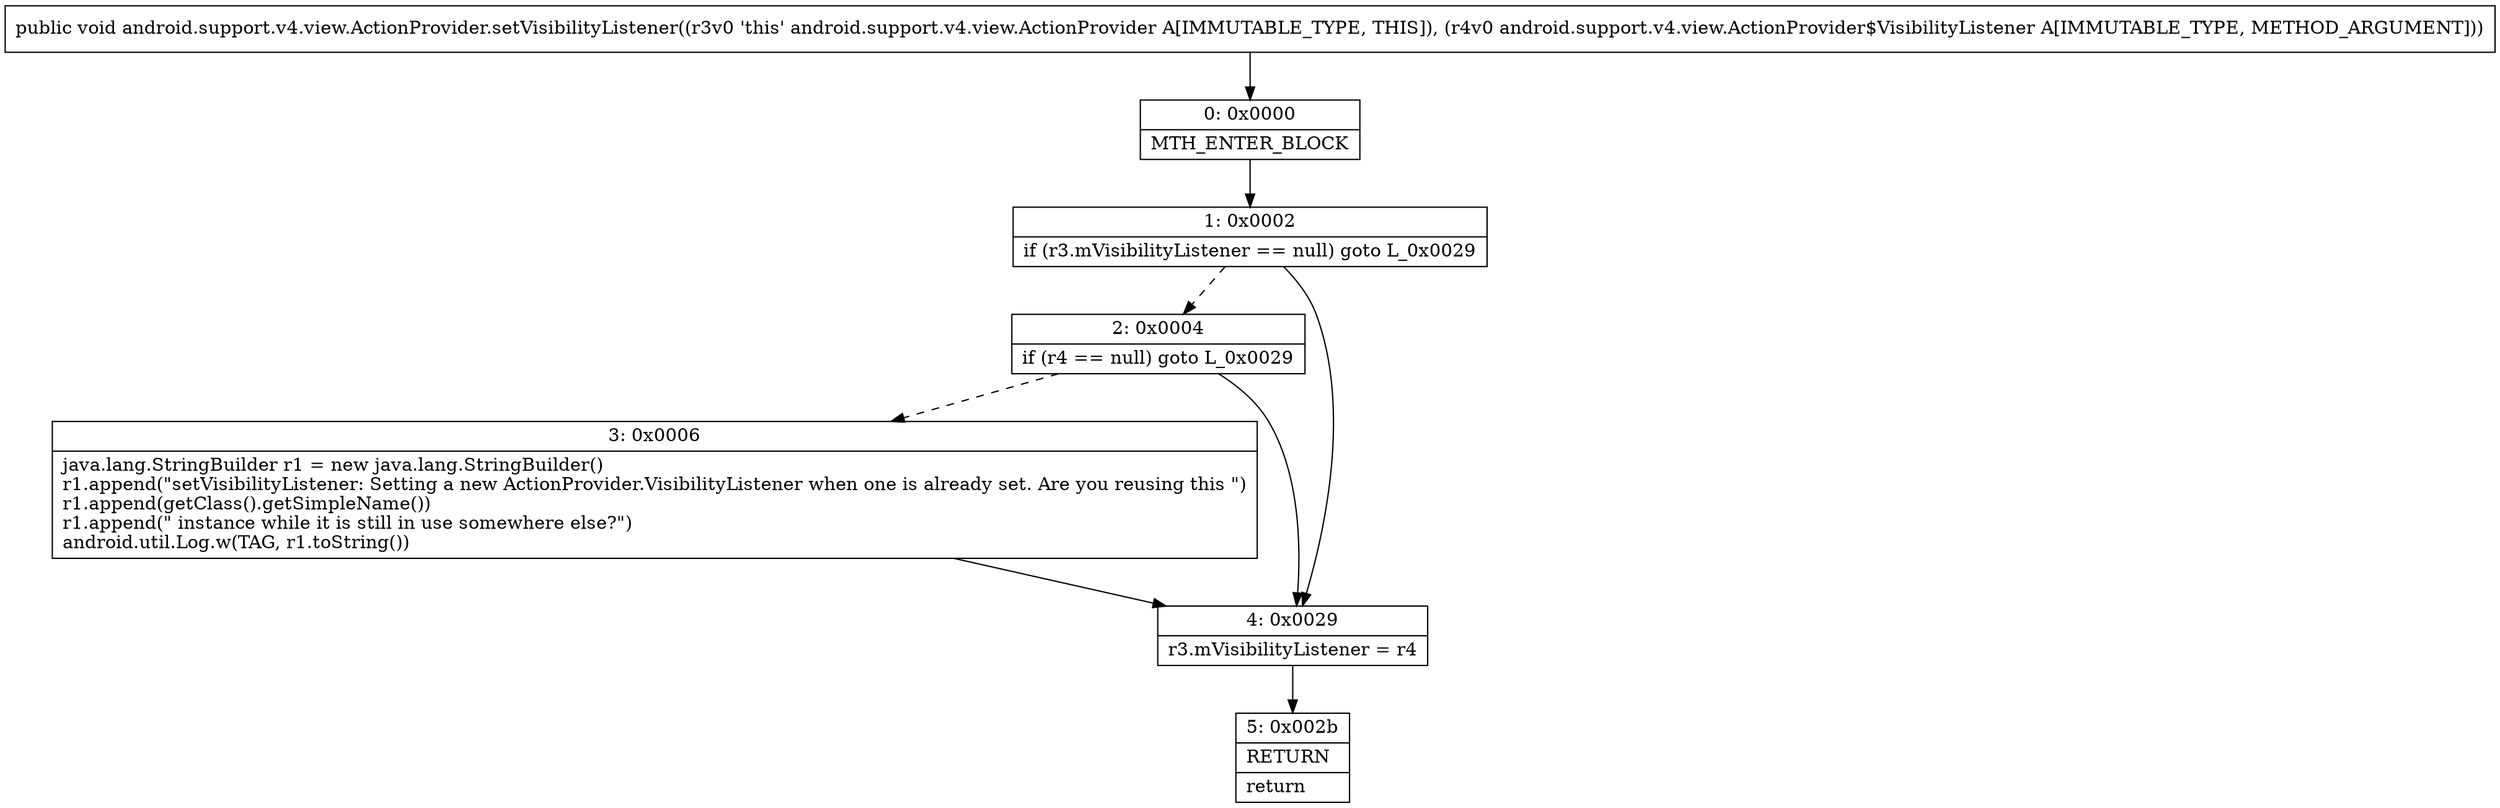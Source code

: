 digraph "CFG forandroid.support.v4.view.ActionProvider.setVisibilityListener(Landroid\/support\/v4\/view\/ActionProvider$VisibilityListener;)V" {
Node_0 [shape=record,label="{0\:\ 0x0000|MTH_ENTER_BLOCK\l}"];
Node_1 [shape=record,label="{1\:\ 0x0002|if (r3.mVisibilityListener == null) goto L_0x0029\l}"];
Node_2 [shape=record,label="{2\:\ 0x0004|if (r4 == null) goto L_0x0029\l}"];
Node_3 [shape=record,label="{3\:\ 0x0006|java.lang.StringBuilder r1 = new java.lang.StringBuilder()\lr1.append(\"setVisibilityListener: Setting a new ActionProvider.VisibilityListener when one is already set. Are you reusing this \")\lr1.append(getClass().getSimpleName())\lr1.append(\" instance while it is still in use somewhere else?\")\landroid.util.Log.w(TAG, r1.toString())\l}"];
Node_4 [shape=record,label="{4\:\ 0x0029|r3.mVisibilityListener = r4\l}"];
Node_5 [shape=record,label="{5\:\ 0x002b|RETURN\l|return\l}"];
MethodNode[shape=record,label="{public void android.support.v4.view.ActionProvider.setVisibilityListener((r3v0 'this' android.support.v4.view.ActionProvider A[IMMUTABLE_TYPE, THIS]), (r4v0 android.support.v4.view.ActionProvider$VisibilityListener A[IMMUTABLE_TYPE, METHOD_ARGUMENT])) }"];
MethodNode -> Node_0;
Node_0 -> Node_1;
Node_1 -> Node_2[style=dashed];
Node_1 -> Node_4;
Node_2 -> Node_3[style=dashed];
Node_2 -> Node_4;
Node_3 -> Node_4;
Node_4 -> Node_5;
}

